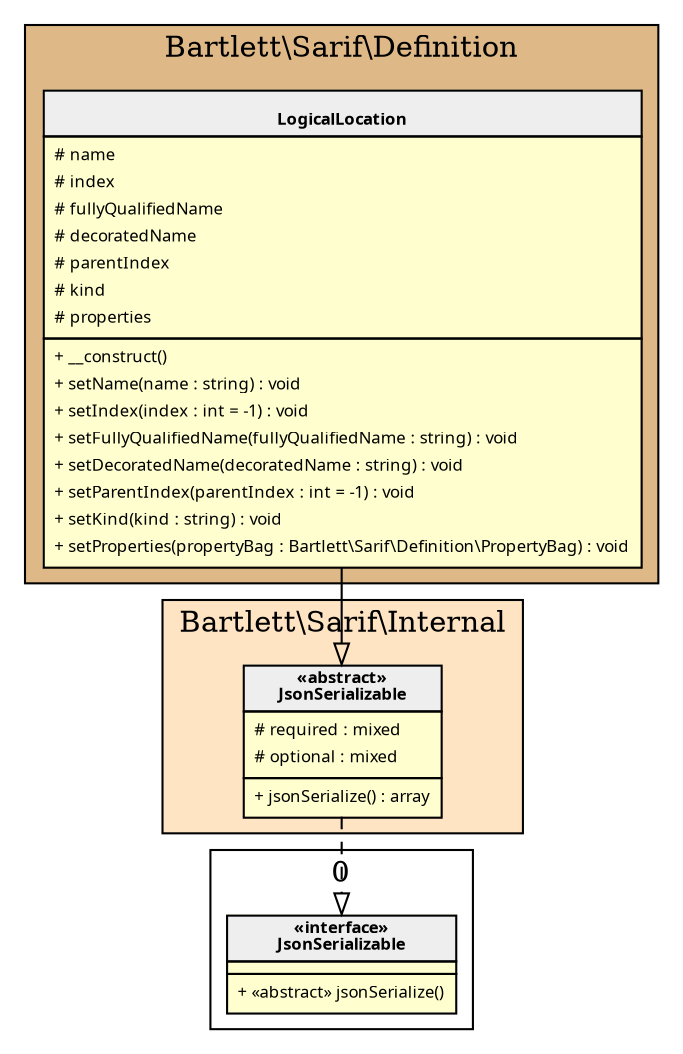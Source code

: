 digraph {
  graph [name="G" overlap="false" rankdir="TB" bgcolor="transparent"]
  node [fontname="Verdana" fontsize=8 shape="none" margin=0 fillcolor="#FEFECE" style="filled"]
  edge [fontname="Verdana" fontsize=8]
  subgraph cluster_0 {
    graph [bgcolor="BurlyWood"]
    label = "Bartlett\\Sarif\\Definition"
    "Bartlett\\Sarif\\Definition\\LogicalLocation" [shape="none" label=<
<table cellspacing="0" border="0" cellborder="1">
    <tr><td bgcolor="#eeeeee"><b><br/>LogicalLocation</b></td></tr>
    <tr><td><table border="0" cellspacing="0" cellpadding="2">
    <tr><td align="left"># name</td></tr>
    <tr><td align="left"># index</td></tr>
    <tr><td align="left"># fullyQualifiedName</td></tr>
    <tr><td align="left"># decoratedName</td></tr>
    <tr><td align="left"># parentIndex</td></tr>
    <tr><td align="left"># kind</td></tr>
    <tr><td align="left"># properties</td></tr>
</table></td></tr>
    <tr><td><table border="0" cellspacing="0" cellpadding="2">
    <tr><td align="left">+ __construct()</td></tr>
    <tr><td align="left">+ setName(name : string) : void</td></tr>
    <tr><td align="left">+ setIndex(index : int = -1) : void</td></tr>
    <tr><td align="left">+ setFullyQualifiedName(fullyQualifiedName : string) : void</td></tr>
    <tr><td align="left">+ setDecoratedName(decoratedName : string) : void</td></tr>
    <tr><td align="left">+ setParentIndex(parentIndex : int = -1) : void</td></tr>
    <tr><td align="left">+ setKind(kind : string) : void</td></tr>
    <tr><td align="left">+ setProperties(propertyBag : Bartlett\\Sarif\\Definition\\PropertyBag) : void</td></tr>
</table></td></tr>
</table>>]
  }
  subgraph cluster_1 {
    graph [bgcolor="Bisque"]
    label = "Bartlett\\Sarif\\Internal"
    "Bartlett\\Sarif\\Internal\\JsonSerializable" [shape="none" label=<
<table cellspacing="0" border="0" cellborder="1">
    <tr><td bgcolor="#eeeeee"><b>«abstract»<br/>JsonSerializable</b></td></tr>
    <tr><td><table border="0" cellspacing="0" cellpadding="2">
    <tr><td align="left"># required : mixed</td></tr>
    <tr><td align="left"># optional : mixed</td></tr>
</table></td></tr>
    <tr><td><table border="0" cellspacing="0" cellpadding="2">
    <tr><td align="left">+ jsonSerialize() : array</td></tr>
</table></td></tr>
</table>>]
  }
  subgraph cluster_2 {
    label = 0
    "JsonSerializable" [shape="none" label=<
<table cellspacing="0" border="0" cellborder="1">
    <tr><td bgcolor="#eeeeee"><b>«interface»<br/>JsonSerializable</b></td></tr>
    <tr><td></td></tr>
    <tr><td><table border="0" cellspacing="0" cellpadding="2">
    <tr><td align="left">+ «abstract» jsonSerialize()</td></tr>
</table></td></tr>
</table>>]
  }
  "Bartlett\\Sarif\\Internal\\JsonSerializable" -> "JsonSerializable" [arrowhead="empty" style="dashed"]
  "Bartlett\\Sarif\\Definition\\LogicalLocation" -> "Bartlett\\Sarif\\Internal\\JsonSerializable" [arrowhead="empty" style="filled"]
}

